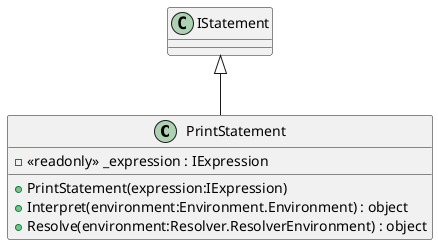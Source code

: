 @startuml
class PrintStatement {
    - <<readonly>> _expression : IExpression
    + PrintStatement(expression:IExpression)
    + Interpret(environment:Environment.Environment) : object
    + Resolve(environment:Resolver.ResolverEnvironment) : object
}
IStatement <|-- PrintStatement
@enduml
